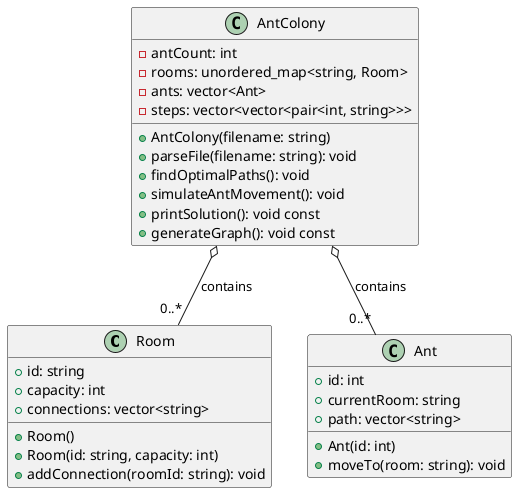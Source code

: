 @startuml AntColony

class Room {
  + id: string
  + capacity: int
  + connections: vector<string>
  + Room()
  + Room(id: string, capacity: int)
  + addConnection(roomId: string): void
}

class Ant {
  + id: int
  + currentRoom: string
  + path: vector<string>
  + Ant(id: int)
  + moveTo(room: string): void
}

class AntColony {
  - antCount: int
  - rooms: unordered_map<string, Room>
  - ants: vector<Ant>
  - steps: vector<vector<pair<int, string>>>
  + AntColony(filename: string)
  + parseFile(filename: string): void
  + findOptimalPaths(): void
  + simulateAntMovement(): void
  + printSolution(): void const
  + generateGraph(): void const
}

AntColony o-- "0..*" Room : contains
AntColony o-- "0..*" Ant : contains
@enduml
